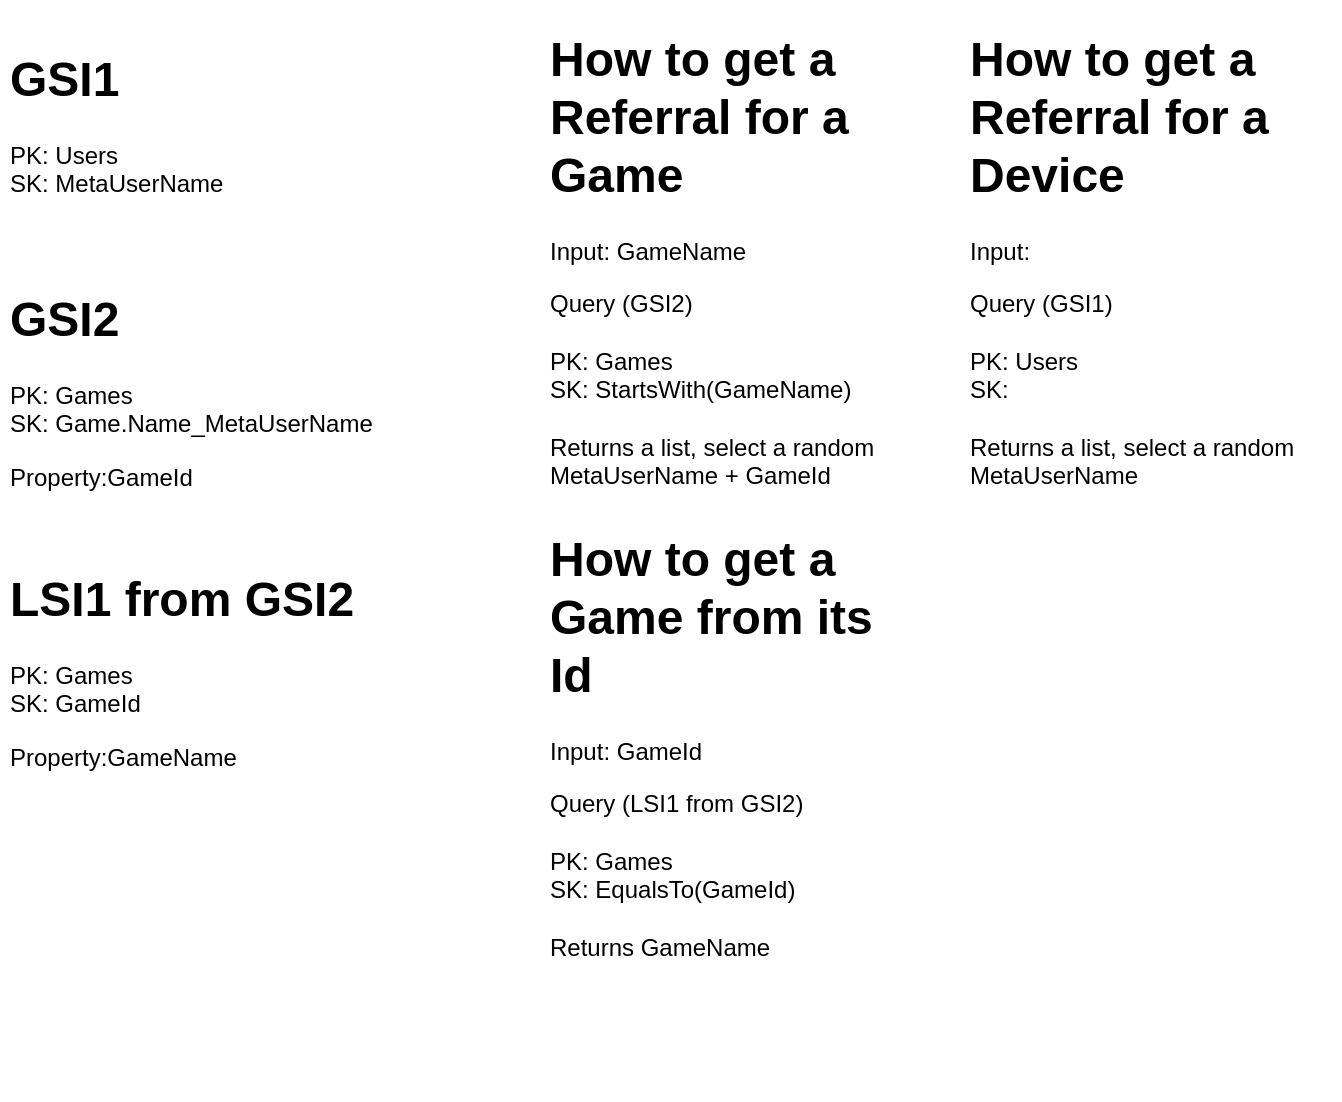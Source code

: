 <mxfile version="23.1.3" type="device">
  <diagram id="C5RBs43oDa-KdzZeNtuy" name="Page-1">
    <mxGraphModel dx="1661" dy="635" grid="1" gridSize="10" guides="1" tooltips="1" connect="1" arrows="1" fold="1" page="1" pageScale="1" pageWidth="827" pageHeight="1169" math="0" shadow="0">
      <root>
        <mxCell id="WIyWlLk6GJQsqaUBKTNV-0" />
        <mxCell id="WIyWlLk6GJQsqaUBKTNV-1" parent="WIyWlLk6GJQsqaUBKTNV-0" />
        <mxCell id="rkIwhC8510pZdrh16rV0-24" value="&lt;h1&gt;GSI1&lt;/h1&gt;&lt;p&gt;PK: Users&lt;br&gt;SK: MetaUserName&lt;/p&gt;" style="text;html=1;spacing=5;spacingTop=-20;whiteSpace=wrap;overflow=hidden;rounded=0;" vertex="1" parent="WIyWlLk6GJQsqaUBKTNV-1">
          <mxGeometry x="10" y="260" width="190" height="120" as="geometry" />
        </mxCell>
        <mxCell id="rkIwhC8510pZdrh16rV0-25" value="&lt;h1&gt;GSI2&lt;/h1&gt;&lt;p&gt;&lt;span style=&quot;background-color: initial;&quot;&gt;PK: Games&lt;br&gt;SK: Game.Name_MetaUserName&lt;/span&gt;&lt;/p&gt;&lt;p&gt;Property:GameId&lt;/p&gt;" style="text;html=1;spacing=5;spacingTop=-20;whiteSpace=wrap;overflow=hidden;rounded=0;" vertex="1" parent="WIyWlLk6GJQsqaUBKTNV-1">
          <mxGeometry x="10" y="380" width="230" height="120" as="geometry" />
        </mxCell>
        <mxCell id="rkIwhC8510pZdrh16rV0-26" value="&lt;h1&gt;How to get a Referral for a Game&lt;/h1&gt;&lt;p&gt;Input: GameName&lt;br&gt;&lt;/p&gt;&lt;p&gt;Query (GSI2)&lt;br&gt;&lt;br&gt;PK: Games&lt;br&gt;SK: StartsWith(GameName)&lt;br&gt;&lt;br&gt;Returns a list, select a random MetaUserName + GameId&lt;/p&gt;" style="text;html=1;spacing=5;spacingTop=-20;whiteSpace=wrap;overflow=hidden;rounded=0;" vertex="1" parent="WIyWlLk6GJQsqaUBKTNV-1">
          <mxGeometry x="280" y="250" width="190" height="290" as="geometry" />
        </mxCell>
        <mxCell id="rkIwhC8510pZdrh16rV0-27" value="&lt;h1&gt;How to get a Referral for a Device&lt;/h1&gt;&lt;p&gt;Input:&amp;nbsp;&lt;br&gt;&lt;/p&gt;&lt;p&gt;Query (GSI1)&lt;br&gt;&lt;br&gt;PK: Users&lt;br&gt;SK:&amp;nbsp;&lt;br&gt;&lt;br&gt;Returns a list, select a random MetaUserName&lt;/p&gt;" style="text;html=1;spacing=5;spacingTop=-20;whiteSpace=wrap;overflow=hidden;rounded=0;" vertex="1" parent="WIyWlLk6GJQsqaUBKTNV-1">
          <mxGeometry x="490" y="250" width="190" height="290" as="geometry" />
        </mxCell>
        <mxCell id="rkIwhC8510pZdrh16rV0-28" value="&lt;h1&gt;How to get a Game from its Id&lt;/h1&gt;&lt;p&gt;Input: GameId&lt;br&gt;&lt;/p&gt;&lt;p&gt;Query (LSI1 from GSI2)&lt;br&gt;&lt;br&gt;PK: Games&lt;br&gt;SK: EqualsTo(GameId)&lt;br&gt;&lt;br&gt;Returns GameName&lt;/p&gt;" style="text;html=1;spacing=5;spacingTop=-20;whiteSpace=wrap;overflow=hidden;rounded=0;" vertex="1" parent="WIyWlLk6GJQsqaUBKTNV-1">
          <mxGeometry x="280" y="500" width="190" height="290" as="geometry" />
        </mxCell>
        <mxCell id="rkIwhC8510pZdrh16rV0-29" value="&lt;h1&gt;LSI1 from GSI2&lt;/h1&gt;&lt;p&gt;&lt;span style=&quot;background-color: initial;&quot;&gt;PK: Games&lt;br&gt;SK: GameId&lt;/span&gt;&lt;/p&gt;&lt;p&gt;Property:GameName&lt;br&gt;&lt;/p&gt;" style="text;html=1;spacing=5;spacingTop=-20;whiteSpace=wrap;overflow=hidden;rounded=0;" vertex="1" parent="WIyWlLk6GJQsqaUBKTNV-1">
          <mxGeometry x="10" y="520" width="230" height="120" as="geometry" />
        </mxCell>
      </root>
    </mxGraphModel>
  </diagram>
</mxfile>
